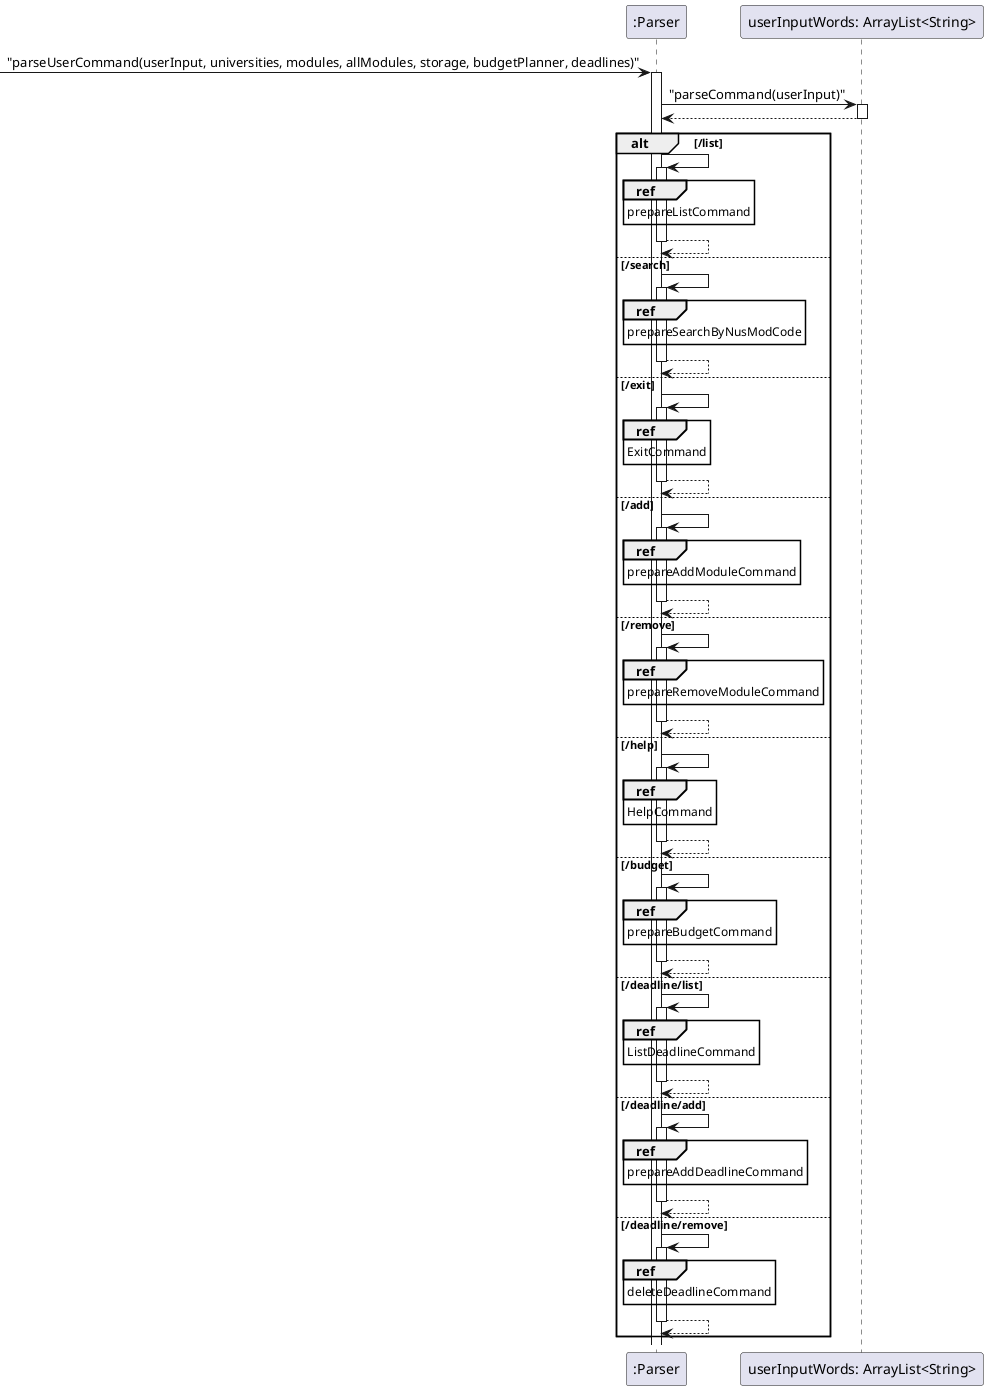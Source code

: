 @startuml
'https://plantuml.com/sequence-diagram

-> ":Parser": "parseUserCommand(userInput, universities, modules, allModules, storage, budgetPlanner, deadlines)"
activate ":Parser"

":Parser" -> "userInputWords: ArrayList<String>": "parseCommand(userInput)"
activate "userInputWords: ArrayList<String>"
":Parser" <-- "userInputWords: ArrayList<String>"
deactivate "userInputWords: ArrayList<String>"

alt /list
    ":Parser" -> ":Parser"
    activate ":Parser"
    ref over ":Parser"
    prepareListCommand
    end
    ":Parser" --> ":Parser"
    deactivate ":Parser"
else /search
    ":Parser" -> ":Parser"
    activate ":Parser"
    ref over ":Parser"
    prepareSearchByNusModCode
    end
    ":Parser" --> ":Parser"
    deactivate ":Parser"
else /exit
    ":Parser" -> ":Parser"
    activate ":Parser"
    ref over ":Parser"
    ExitCommand
    end
    ":Parser" --> ":Parser"
    deactivate ":Parser"
else /add
    ":Parser" -> ":Parser"
    activate ":Parser"
    ref over ":Parser"
    prepareAddModuleCommand
    end
    ":Parser" --> ":Parser"
    deactivate ":Parser"
else /remove
    ":Parser" -> ":Parser"
    activate ":Parser"
    ref over ":Parser"
    prepareRemoveModuleCommand
    end
    ":Parser" --> ":Parser"
    deactivate ":Parser"
else /help
    ":Parser" -> ":Parser"
    activate ":Parser"
    ref over ":Parser"
    HelpCommand
    end
    ":Parser" --> ":Parser"
    deactivate ":Parser"
else /budget
    ":Parser" -> ":Parser"
    activate ":Parser"
    ref over ":Parser"
    prepareBudgetCommand
    end
    ":Parser" --> ":Parser"
    deactivate ":Parser"
else /deadline/list
    ":Parser" -> ":Parser"
    activate ":Parser"
    ref over ":Parser"
    ListDeadlineCommand
    end
    ":Parser" --> ":Parser"
    deactivate ":Parser"
else /deadline/add
    ":Parser" -> ":Parser"
    activate ":Parser"
    ref over ":Parser"
    prepareAddDeadlineCommand
    end
    ":Parser" --> ":Parser"
    deactivate ":Parser"
else /deadline/remove
    ":Parser" -> ":Parser"
    activate ":Parser"
    ref over ":Parser"
    deleteDeadlineCommand
    end
    ":Parser" --> ":Parser"
    deactivate ":Parser"
end
@enduml